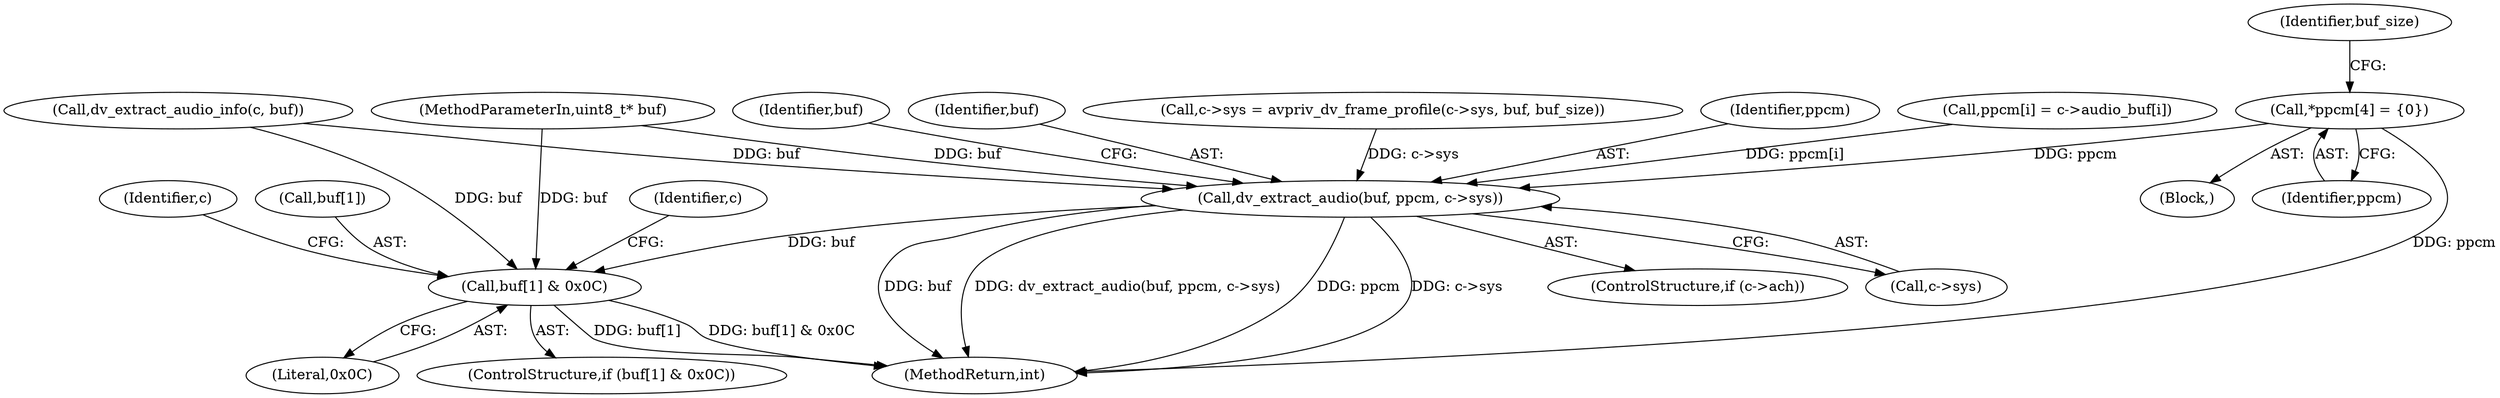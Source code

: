 digraph "0_libav_5a396bb3a66a61a68b80f2369d0249729bf85e04@pointer" {
"1000113" [label="(Call,*ppcm[4] = {0})"];
"1000207" [label="(Call,dv_extract_audio(buf, ppcm, c->sys))"];
"1000214" [label="(Call,buf[1] & 0x0C)"];
"1000214" [label="(Call,buf[1] & 0x0C)"];
"1000218" [label="(Literal,0x0C)"];
"1000118" [label="(Identifier,buf_size)"];
"1000213" [label="(ControlStructure,if (buf[1] & 0x0C))"];
"1000113" [label="(Call,*ppcm[4] = {0})"];
"1000243" [label="(Identifier,c)"];
"1000207" [label="(Call,dv_extract_audio(buf, ppcm, c->sys))"];
"1000114" [label="(Identifier,ppcm)"];
"1000216" [label="(Identifier,buf)"];
"1000208" [label="(Identifier,buf)"];
"1000203" [label="(ControlStructure,if (c->ach))"];
"1000224" [label="(Identifier,c)"];
"1000210" [label="(Call,c->sys)"];
"1000122" [label="(Call,c->sys = avpriv_dv_frame_profile(c->sys, buf, buf_size))"];
"1000215" [label="(Call,buf[1])"];
"1000209" [label="(Identifier,ppcm)"];
"1000107" [label="(MethodParameterIn,uint8_t* buf)"];
"1000194" [label="(Call,ppcm[i] = c->audio_buf[i])"];
"1000109" [label="(Block,)"];
"1000261" [label="(MethodReturn,int)"];
"1000145" [label="(Call,dv_extract_audio_info(c, buf))"];
"1000113" -> "1000109"  [label="AST: "];
"1000113" -> "1000114"  [label="CFG: "];
"1000114" -> "1000113"  [label="AST: "];
"1000118" -> "1000113"  [label="CFG: "];
"1000113" -> "1000261"  [label="DDG: ppcm"];
"1000113" -> "1000207"  [label="DDG: ppcm"];
"1000207" -> "1000203"  [label="AST: "];
"1000207" -> "1000210"  [label="CFG: "];
"1000208" -> "1000207"  [label="AST: "];
"1000209" -> "1000207"  [label="AST: "];
"1000210" -> "1000207"  [label="AST: "];
"1000216" -> "1000207"  [label="CFG: "];
"1000207" -> "1000261"  [label="DDG: ppcm"];
"1000207" -> "1000261"  [label="DDG: c->sys"];
"1000207" -> "1000261"  [label="DDG: buf"];
"1000207" -> "1000261"  [label="DDG: dv_extract_audio(buf, ppcm, c->sys)"];
"1000145" -> "1000207"  [label="DDG: buf"];
"1000107" -> "1000207"  [label="DDG: buf"];
"1000194" -> "1000207"  [label="DDG: ppcm[i]"];
"1000122" -> "1000207"  [label="DDG: c->sys"];
"1000207" -> "1000214"  [label="DDG: buf"];
"1000214" -> "1000213"  [label="AST: "];
"1000214" -> "1000218"  [label="CFG: "];
"1000215" -> "1000214"  [label="AST: "];
"1000218" -> "1000214"  [label="AST: "];
"1000224" -> "1000214"  [label="CFG: "];
"1000243" -> "1000214"  [label="CFG: "];
"1000214" -> "1000261"  [label="DDG: buf[1] & 0x0C"];
"1000214" -> "1000261"  [label="DDG: buf[1]"];
"1000145" -> "1000214"  [label="DDG: buf"];
"1000107" -> "1000214"  [label="DDG: buf"];
}
